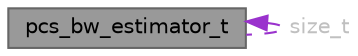 digraph "pcs_bw_estimator_t"
{
 // LATEX_PDF_SIZE
  bgcolor="transparent";
  edge [fontname=Helvetica,fontsize=10,labelfontname=Helvetica,labelfontsize=10];
  node [fontname=Helvetica,fontsize=10,shape=box,height=0.2,width=0.4];
  Node1 [id="Node000001",label="pcs_bw_estimator_t",height=0.2,width=0.4,color="gray40", fillcolor="grey60", style="filled", fontcolor="black",tooltip="Structure representing a bandwidth estimator."];
  Node1 -> Node1 [id="edge1_Node000001_Node000001",dir="back",color="darkorchid3",style="dashed",tooltip=" ",label=" size_t",fontcolor="grey" ];
}
